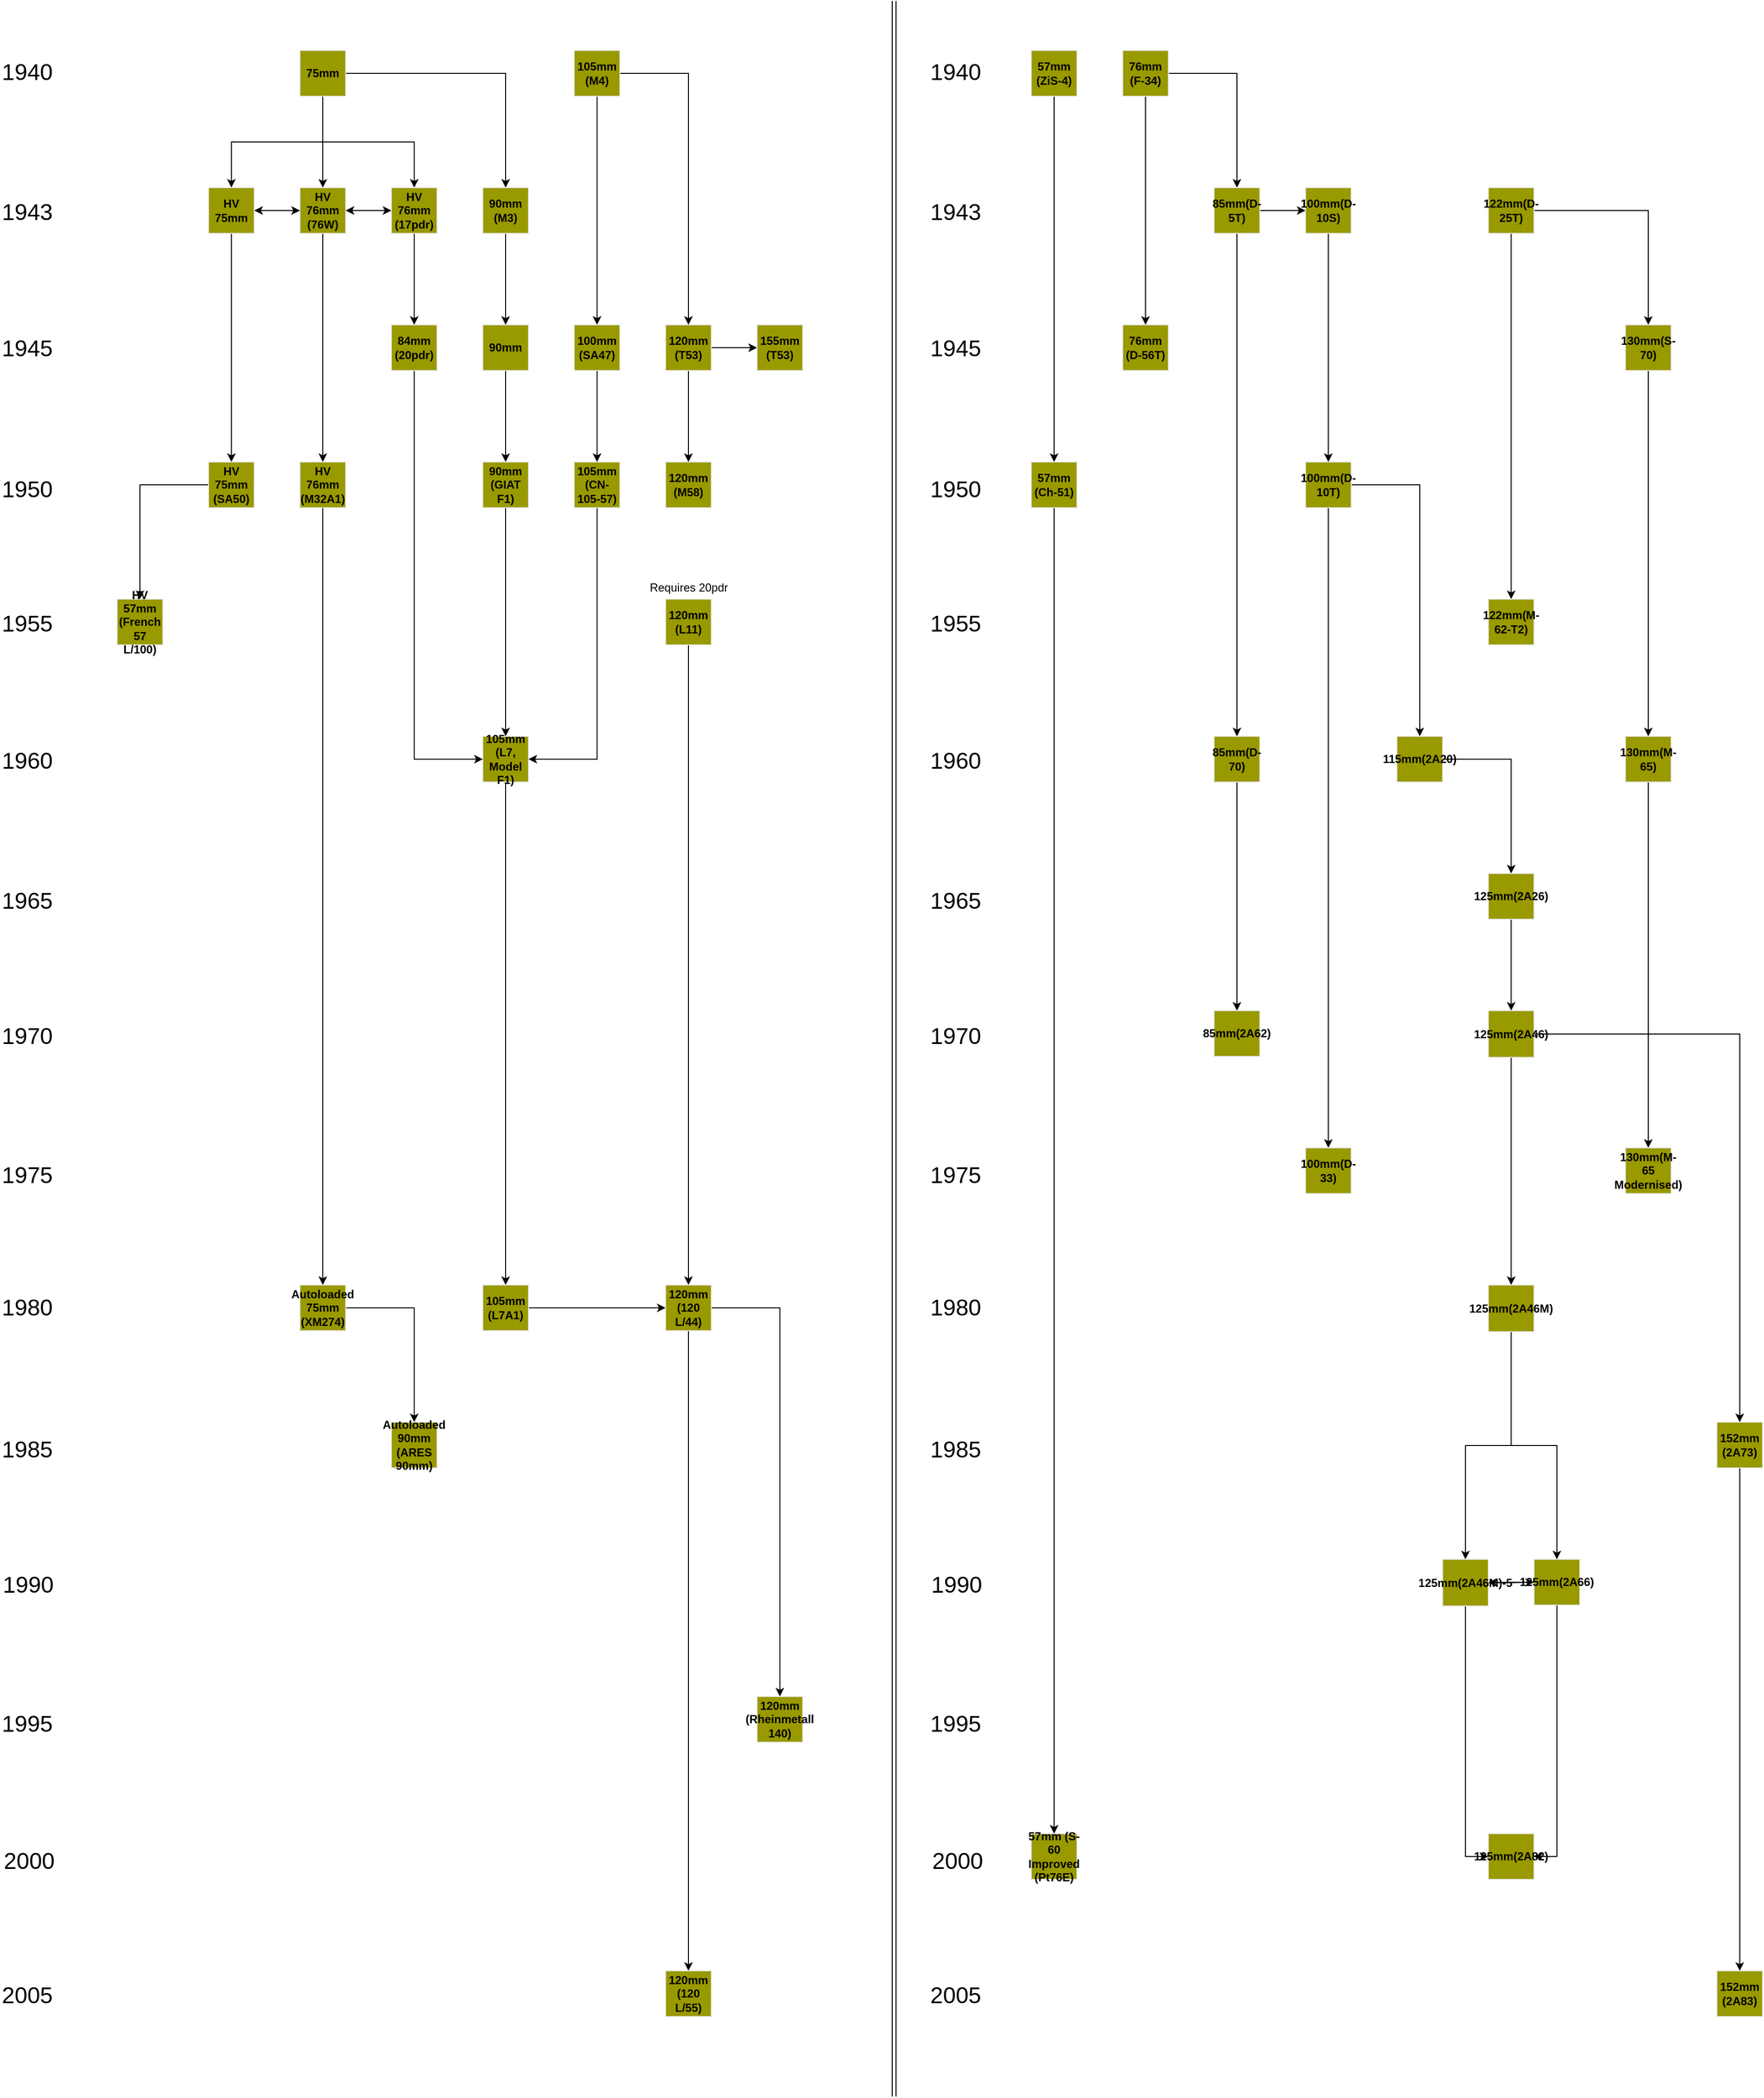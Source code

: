 <mxfile version="14.4.3" type="device" pages="2"><diagram id="KA7pFxh34D8zz18cfFlS" name="Polarace Plan"><mxGraphModel dx="2310" dy="73" grid="1" gridSize="12" guides="1" tooltips="1" connect="1" arrows="1" fold="1" page="1" pageScale="1" pageWidth="850" pageHeight="1100" math="0" shadow="0"><root><mxCell id="0"/><mxCell id="1" parent="0"/><mxCell id="j4fJEsyzrDX_cCET4x3J-1" value="&lt;font style=&quot;font-size: 24px&quot;&gt;2005&lt;/font&gt;" style="text;html=1;resizable=0;points=[];autosize=1;align=left;verticalAlign=top;spacingTop=-4;" parent="1" vertex="1"><mxGeometry x="-795" y="3177" width="70" height="20" as="geometry"/></mxCell><mxCell id="j4fJEsyzrDX_cCET4x3J-2" value="&lt;font style=&quot;font-size: 24px&quot;&gt;2000&lt;/font&gt;" style="text;html=1;resizable=0;points=[];autosize=1;align=left;verticalAlign=top;spacingTop=-4;" parent="1" vertex="1"><mxGeometry x="-793" y="3036" width="70" height="20" as="geometry"/></mxCell><mxCell id="j4fJEsyzrDX_cCET4x3J-3" value="&lt;font style=&quot;font-size: 24px&quot;&gt;1995&lt;/font&gt;" style="text;html=1;resizable=0;points=[];autosize=1;align=left;verticalAlign=top;spacingTop=-4;" parent="1" vertex="1"><mxGeometry x="-795" y="2892" width="70" height="20" as="geometry"/></mxCell><mxCell id="j4fJEsyzrDX_cCET4x3J-4" value="&lt;font style=&quot;font-size: 24px&quot;&gt;1990&lt;/font&gt;" style="text;html=1;resizable=0;points=[];autosize=1;align=left;verticalAlign=top;spacingTop=-4;" parent="1" vertex="1"><mxGeometry x="-794" y="2746" width="70" height="20" as="geometry"/></mxCell><mxCell id="j4fJEsyzrDX_cCET4x3J-5" value="&lt;font style=&quot;font-size: 24px&quot;&gt;1985&lt;/font&gt;" style="text;html=1;resizable=0;points=[];autosize=1;align=left;verticalAlign=top;spacingTop=-4;" parent="1" vertex="1"><mxGeometry x="-795" y="2604" width="70" height="20" as="geometry"/></mxCell><mxCell id="j4fJEsyzrDX_cCET4x3J-6" value="&lt;font style=&quot;font-size: 24px&quot;&gt;1980&lt;/font&gt;" style="text;html=1;resizable=0;points=[];autosize=1;align=left;verticalAlign=top;spacingTop=-4;" parent="1" vertex="1"><mxGeometry x="-795" y="2454.83" width="70" height="20" as="geometry"/></mxCell><mxCell id="j4fJEsyzrDX_cCET4x3J-7" value="&lt;font style=&quot;font-size: 24px&quot;&gt;1975&lt;/font&gt;" style="text;html=1;resizable=0;points=[];autosize=1;align=left;verticalAlign=top;spacingTop=-4;" parent="1" vertex="1"><mxGeometry x="-795" y="2316" width="70" height="20" as="geometry"/></mxCell><mxCell id="j4fJEsyzrDX_cCET4x3J-8" value="&lt;font style=&quot;font-size: 24px&quot;&gt;1970&lt;/font&gt;" style="text;html=1;resizable=0;points=[];autosize=1;align=left;verticalAlign=top;spacingTop=-4;" parent="1" vertex="1"><mxGeometry x="-795" y="2169.83" width="70" height="20" as="geometry"/></mxCell><mxCell id="j4fJEsyzrDX_cCET4x3J-9" value="&lt;font style=&quot;font-size: 24px&quot;&gt;1965&lt;/font&gt;" style="text;html=1;resizable=0;points=[];autosize=1;align=left;verticalAlign=top;spacingTop=-4;" parent="1" vertex="1"><mxGeometry x="-795" y="2028" width="70" height="20" as="geometry"/></mxCell><mxCell id="j4fJEsyzrDX_cCET4x3J-10" value="&lt;font style=&quot;font-size: 24px&quot;&gt;1960&lt;/font&gt;" style="text;html=1;resizable=0;points=[];autosize=1;align=left;verticalAlign=top;spacingTop=-4;" parent="1" vertex="1"><mxGeometry x="-795" y="1880.83" width="70" height="20" as="geometry"/></mxCell><mxCell id="j4fJEsyzrDX_cCET4x3J-11" value="&lt;font style=&quot;font-size: 24px&quot;&gt;1955&lt;/font&gt;" style="text;html=1;resizable=0;points=[];autosize=1;align=left;verticalAlign=top;spacingTop=-4;" parent="1" vertex="1"><mxGeometry x="-795" y="1737" width="70" height="20" as="geometry"/></mxCell><mxCell id="j4fJEsyzrDX_cCET4x3J-12" value="&lt;font style=&quot;font-size: 24px&quot;&gt;1950&lt;/font&gt;" style="text;html=1;resizable=0;points=[];autosize=1;align=left;verticalAlign=top;spacingTop=-4;" parent="1" vertex="1"><mxGeometry x="-795" y="1596" width="72" height="24" as="geometry"/></mxCell><mxCell id="j4fJEsyzrDX_cCET4x3J-13" value="&lt;font style=&quot;font-size: 24px&quot;&gt;1945&lt;/font&gt;" style="text;html=1;resizable=0;points=[];autosize=1;align=left;verticalAlign=top;spacingTop=-4;" parent="1" vertex="1"><mxGeometry x="-795" y="1447.83" width="70" height="20" as="geometry"/></mxCell><mxCell id="j4fJEsyzrDX_cCET4x3J-14" value="&lt;font style=&quot;font-size: 24px&quot;&gt;1940&lt;/font&gt;" style="text;html=1;resizable=0;points=[];autosize=1;align=left;verticalAlign=top;spacingTop=-4;" parent="1" vertex="1"><mxGeometry x="-795" y="1158" width="70" height="20" as="geometry"/></mxCell><mxCell id="ziFH7WSOUdLxmKB4e8Fl-6" style="edgeStyle=orthogonalEdgeStyle;rounded=0;orthogonalLoop=1;jettySize=auto;html=1;" parent="1" source="j4fJEsyzrDX_cCET4x3J-15" target="ziFH7WSOUdLxmKB4e8Fl-4" edge="1"><mxGeometry relative="1" as="geometry"/></mxCell><mxCell id="ad5jzle-Fv7GlAQbLx8C-33" value="" style="edgeStyle=orthogonalEdgeStyle;rounded=0;orthogonalLoop=1;jettySize=auto;html=1;" parent="1" source="j4fJEsyzrDX_cCET4x3J-15" target="ad5jzle-Fv7GlAQbLx8C-32" edge="1"><mxGeometry relative="1" as="geometry"/></mxCell><mxCell id="ad5jzle-Fv7GlAQbLx8C-36" style="edgeStyle=orthogonalEdgeStyle;rounded=0;orthogonalLoop=1;jettySize=auto;html=1;" parent="1" source="j4fJEsyzrDX_cCET4x3J-15" target="jImwg_YCngAlOCiDX7sT-15" edge="1"><mxGeometry relative="1" as="geometry"/></mxCell><mxCell id="j4fJEsyzrDX_cCET4x3J-15" value="HV 76mm&lt;br&gt;(76W)" style="rounded=0;whiteSpace=wrap;html=1;strokeColor=#E6E6E6;fillColor=#999900;arcSize=6;fontStyle=1" parent="1" vertex="1"><mxGeometry x="-480" y="1296" width="48" height="48" as="geometry"/></mxCell><mxCell id="jImwg_YCngAlOCiDX7sT-1" value="&lt;font style=&quot;font-size: 24px&quot;&gt;1943&lt;br&gt;&lt;/font&gt;" style="text;html=1;resizable=0;points=[];autosize=1;align=left;verticalAlign=top;spacingTop=-4;" parent="1" vertex="1"><mxGeometry x="-795" y="1305" width="70" height="20" as="geometry"/></mxCell><mxCell id="jImwg_YCngAlOCiDX7sT-24" style="edgeStyle=orthogonalEdgeStyle;rounded=0;orthogonalLoop=1;jettySize=auto;html=1;" parent="1" source="jImwg_YCngAlOCiDX7sT-15" target="jImwg_YCngAlOCiDX7sT-16" edge="1"><mxGeometry relative="1" as="geometry"/></mxCell><mxCell id="ad5jzle-Fv7GlAQbLx8C-37" style="edgeStyle=orthogonalEdgeStyle;rounded=0;orthogonalLoop=1;jettySize=auto;html=1;" parent="1" source="jImwg_YCngAlOCiDX7sT-15" target="j4fJEsyzrDX_cCET4x3J-15" edge="1"><mxGeometry relative="1" as="geometry"/></mxCell><mxCell id="jImwg_YCngAlOCiDX7sT-15" value="HV 75mm" style="rounded=0;whiteSpace=wrap;html=1;strokeColor=#E6E6E6;fillColor=#999900;arcSize=6;fontStyle=1" parent="1" vertex="1"><mxGeometry x="-576" y="1296" width="48" height="48" as="geometry"/></mxCell><mxCell id="ziFH7WSOUdLxmKB4e8Fl-13" style="edgeStyle=orthogonalEdgeStyle;rounded=0;orthogonalLoop=1;jettySize=auto;html=1;" parent="1" source="jImwg_YCngAlOCiDX7sT-16" target="jImwg_YCngAlOCiDX7sT-25" edge="1"><mxGeometry relative="1" as="geometry"/></mxCell><mxCell id="jImwg_YCngAlOCiDX7sT-16" value="HV 75mm&lt;br&gt;(SA50)" style="rounded=0;whiteSpace=wrap;html=1;strokeColor=#E6E6E6;fillColor=#999900;arcSize=6;fontStyle=1" parent="1" vertex="1"><mxGeometry x="-576" y="1584" width="48" height="48" as="geometry"/></mxCell><mxCell id="jImwg_YCngAlOCiDX7sT-25" value="HV 57mm&lt;br&gt;(French 57 L/100)" style="rounded=0;whiteSpace=wrap;html=1;strokeColor=#E6E6E6;fillColor=#999900;arcSize=6;fontStyle=1" parent="1" vertex="1"><mxGeometry x="-672" y="1728" width="48" height="48" as="geometry"/></mxCell><mxCell id="ad5jzle-Fv7GlAQbLx8C-42" value="" style="edgeStyle=orthogonalEdgeStyle;rounded=0;orthogonalLoop=1;jettySize=auto;html=1;" parent="1" source="jImwg_YCngAlOCiDX7sT-26" target="ad5jzle-Fv7GlAQbLx8C-41" edge="1"><mxGeometry relative="1" as="geometry"/></mxCell><mxCell id="jImwg_YCngAlOCiDX7sT-26" value="90mm" style="rounded=0;whiteSpace=wrap;html=1;strokeColor=#E6E6E6;fillColor=#999900;arcSize=6;fontStyle=1" parent="1" vertex="1"><mxGeometry x="-288" y="1440" width="48" height="48" as="geometry"/></mxCell><mxCell id="ad5jzle-Fv7GlAQbLx8C-31" style="edgeStyle=orthogonalEdgeStyle;rounded=0;orthogonalLoop=1;jettySize=auto;html=1;" parent="1" source="jImwg_YCngAlOCiDX7sT-29" target="ad5jzle-Fv7GlAQbLx8C-1" edge="1"><mxGeometry relative="1" as="geometry"/></mxCell><mxCell id="jImwg_YCngAlOCiDX7sT-29" value="105mm&lt;br&gt;(L7, Model F1)" style="rounded=0;whiteSpace=wrap;html=1;strokeColor=#E6E6E6;fillColor=#999900;arcSize=6;fontStyle=1" parent="1" vertex="1"><mxGeometry x="-288" y="1872" width="48" height="48" as="geometry"/></mxCell><mxCell id="jImwg_YCngAlOCiDX7sT-32" value="120mm (M58)" style="rounded=0;whiteSpace=wrap;html=1;strokeColor=#E6E6E6;fillColor=#999900;arcSize=6;fontStyle=1" parent="1" vertex="1"><mxGeometry x="-96" y="1584" width="48" height="48" as="geometry"/></mxCell><mxCell id="ad5jzle-Fv7GlAQbLx8C-30" style="edgeStyle=orthogonalEdgeStyle;rounded=0;orthogonalLoop=1;jettySize=auto;html=1;entryX=1;entryY=0.5;entryDx=0;entryDy=0;exitX=0.5;exitY=1;exitDx=0;exitDy=0;" parent="1" source="jImwg_YCngAlOCiDX7sT-34" target="jImwg_YCngAlOCiDX7sT-29" edge="1"><mxGeometry relative="1" as="geometry"/></mxCell><mxCell id="jImwg_YCngAlOCiDX7sT-34" value="105mm&lt;br&gt;(CN-105-57)" style="rounded=0;whiteSpace=wrap;html=1;strokeColor=#E6E6E6;fillColor=#999900;arcSize=6;fontStyle=1" parent="1" vertex="1"><mxGeometry x="-192" y="1584" width="48" height="48" as="geometry"/></mxCell><mxCell id="jImwg_YCngAlOCiDX7sT-44" style="edgeStyle=orthogonalEdgeStyle;rounded=0;orthogonalLoop=1;jettySize=auto;html=1;" parent="1" source="jImwg_YCngAlOCiDX7sT-41" target="j4fJEsyzrDX_cCET4x3J-15" edge="1"><mxGeometry relative="1" as="geometry"/></mxCell><mxCell id="jImwg_YCngAlOCiDX7sT-58" style="edgeStyle=orthogonalEdgeStyle;rounded=0;orthogonalLoop=1;jettySize=auto;html=1;" parent="1" source="jImwg_YCngAlOCiDX7sT-41" target="jImwg_YCngAlOCiDX7sT-54" edge="1"><mxGeometry relative="1" as="geometry"/></mxCell><mxCell id="ad5jzle-Fv7GlAQbLx8C-8" style="edgeStyle=orthogonalEdgeStyle;rounded=0;orthogonalLoop=1;jettySize=auto;html=1;exitX=0.5;exitY=1;exitDx=0;exitDy=0;" parent="1" source="jImwg_YCngAlOCiDX7sT-41" target="ziFH7WSOUdLxmKB4e8Fl-4" edge="1"><mxGeometry relative="1" as="geometry"/></mxCell><mxCell id="ad5jzle-Fv7GlAQbLx8C-9" style="edgeStyle=orthogonalEdgeStyle;rounded=0;orthogonalLoop=1;jettySize=auto;html=1;entryX=0.5;entryY=0;entryDx=0;entryDy=0;exitX=0.5;exitY=1;exitDx=0;exitDy=0;" parent="1" source="jImwg_YCngAlOCiDX7sT-41" target="jImwg_YCngAlOCiDX7sT-15" edge="1"><mxGeometry relative="1" as="geometry"/></mxCell><mxCell id="jImwg_YCngAlOCiDX7sT-41" value="75mm" style="rounded=0;whiteSpace=wrap;html=1;strokeColor=#E6E6E6;fillColor=#999900;arcSize=6;fontStyle=1" parent="1" vertex="1"><mxGeometry x="-480" y="1152" width="48" height="48" as="geometry"/></mxCell><mxCell id="ad5jzle-Fv7GlAQbLx8C-29" style="edgeStyle=orthogonalEdgeStyle;rounded=0;orthogonalLoop=1;jettySize=auto;html=1;entryX=0;entryY=0.5;entryDx=0;entryDy=0;exitX=0.5;exitY=1;exitDx=0;exitDy=0;" parent="1" source="jImwg_YCngAlOCiDX7sT-45" target="jImwg_YCngAlOCiDX7sT-29" edge="1"><mxGeometry relative="1" as="geometry"/></mxCell><mxCell id="jImwg_YCngAlOCiDX7sT-45" value="84mm (20pdr)" style="rounded=0;whiteSpace=wrap;html=1;strokeColor=#E6E6E6;fillColor=#999900;arcSize=6;fontStyle=1" parent="1" vertex="1"><mxGeometry x="-384" y="1440" width="48" height="48" as="geometry"/></mxCell><mxCell id="jImwg_YCngAlOCiDX7sT-51" style="edgeStyle=orthogonalEdgeStyle;rounded=0;orthogonalLoop=1;jettySize=auto;html=1;" parent="1" source="jImwg_YCngAlOCiDX7sT-49" target="jImwg_YCngAlOCiDX7sT-32" edge="1"><mxGeometry relative="1" as="geometry"/></mxCell><mxCell id="TdfZdRnOE7u3O91xn6Ua-33" style="edgeStyle=orthogonalEdgeStyle;rounded=0;orthogonalLoop=1;jettySize=auto;html=1;" parent="1" source="jImwg_YCngAlOCiDX7sT-49" target="jImwg_YCngAlOCiDX7sT-52" edge="1"><mxGeometry relative="1" as="geometry"/></mxCell><mxCell id="jImwg_YCngAlOCiDX7sT-49" value="120mm&lt;br&gt;(T53)" style="rounded=0;whiteSpace=wrap;html=1;strokeColor=#E6E6E6;fillColor=#999900;arcSize=6;fontStyle=1" parent="1" vertex="1"><mxGeometry x="-96" y="1440" width="48" height="48" as="geometry"/></mxCell><mxCell id="jImwg_YCngAlOCiDX7sT-52" value="155mm&lt;br&gt;(T53)" style="rounded=0;whiteSpace=wrap;html=1;strokeColor=#E6E6E6;fillColor=#999900;arcSize=6;fontStyle=1" parent="1" vertex="1"><mxGeometry y="1440" width="48" height="48" as="geometry"/></mxCell><mxCell id="jImwg_YCngAlOCiDX7sT-57" style="edgeStyle=orthogonalEdgeStyle;rounded=0;orthogonalLoop=1;jettySize=auto;html=1;" parent="1" source="jImwg_YCngAlOCiDX7sT-54" target="jImwg_YCngAlOCiDX7sT-26" edge="1"><mxGeometry relative="1" as="geometry"/></mxCell><mxCell id="jImwg_YCngAlOCiDX7sT-54" value="90mm (M3)" style="rounded=0;whiteSpace=wrap;html=1;strokeColor=#E6E6E6;fillColor=#999900;arcSize=6;fontStyle=1" parent="1" vertex="1"><mxGeometry x="-288" y="1296" width="48" height="48" as="geometry"/></mxCell><mxCell id="ad5jzle-Fv7GlAQbLx8C-28" style="edgeStyle=orthogonalEdgeStyle;rounded=0;orthogonalLoop=1;jettySize=auto;html=1;" parent="1" source="jImwg_YCngAlOCiDX7sT-59" target="ad5jzle-Fv7GlAQbLx8C-26" edge="1"><mxGeometry relative="1" as="geometry"/></mxCell><mxCell id="TdfZdRnOE7u3O91xn6Ua-32" style="edgeStyle=orthogonalEdgeStyle;rounded=0;orthogonalLoop=1;jettySize=auto;html=1;" parent="1" source="jImwg_YCngAlOCiDX7sT-59" target="jImwg_YCngAlOCiDX7sT-49" edge="1"><mxGeometry relative="1" as="geometry"/></mxCell><mxCell id="jImwg_YCngAlOCiDX7sT-59" value="105mm (M4)" style="rounded=0;whiteSpace=wrap;html=1;strokeColor=#E6E6E6;fillColor=#999900;arcSize=6;fontStyle=1" parent="1" vertex="1"><mxGeometry x="-192" y="1152" width="48" height="48" as="geometry"/></mxCell><mxCell id="ad5jzle-Fv7GlAQbLx8C-40" style="edgeStyle=orthogonalEdgeStyle;rounded=0;orthogonalLoop=1;jettySize=auto;html=1;" parent="1" source="jImwg_YCngAlOCiDX7sT-64" target="jImwg_YCngAlOCiDX7sT-66" edge="1"><mxGeometry relative="1" as="geometry"/></mxCell><mxCell id="jImwg_YCngAlOCiDX7sT-64" value="Autoloaded 75mm&lt;br&gt;(XM274)" style="rounded=0;whiteSpace=wrap;html=1;strokeColor=#E6E6E6;fillColor=#999900;arcSize=6;fontStyle=1" parent="1" vertex="1"><mxGeometry x="-480" y="2448" width="48" height="48" as="geometry"/></mxCell><mxCell id="jImwg_YCngAlOCiDX7sT-66" value="Autoloaded 90mm&lt;br&gt;(ARES 90mm)" style="rounded=0;whiteSpace=wrap;html=1;strokeColor=#E6E6E6;fillColor=#999900;arcSize=6;fontStyle=1" parent="1" vertex="1"><mxGeometry x="-384" y="2592" width="48" height="48" as="geometry"/></mxCell><mxCell id="ziFH7WSOUdLxmKB4e8Fl-7" style="edgeStyle=orthogonalEdgeStyle;rounded=0;orthogonalLoop=1;jettySize=auto;html=1;" parent="1" source="ziFH7WSOUdLxmKB4e8Fl-4" target="j4fJEsyzrDX_cCET4x3J-15" edge="1"><mxGeometry relative="1" as="geometry"/></mxCell><mxCell id="ziFH7WSOUdLxmKB4e8Fl-8" style="edgeStyle=orthogonalEdgeStyle;rounded=0;orthogonalLoop=1;jettySize=auto;html=1;" parent="1" source="ziFH7WSOUdLxmKB4e8Fl-4" target="jImwg_YCngAlOCiDX7sT-45" edge="1"><mxGeometry relative="1" as="geometry"/></mxCell><mxCell id="ziFH7WSOUdLxmKB4e8Fl-4" value="HV 76mm&lt;br&gt;(17pdr)" style="rounded=0;whiteSpace=wrap;html=1;strokeColor=#E6E6E6;fillColor=#999900;arcSize=6;fontStyle=1" parent="1" vertex="1"><mxGeometry x="-384" y="1296" width="48" height="48" as="geometry"/></mxCell><mxCell id="ad5jzle-Fv7GlAQbLx8C-51" style="edgeStyle=orthogonalEdgeStyle;rounded=0;orthogonalLoop=1;jettySize=auto;html=1;" parent="1" source="ad5jzle-Fv7GlAQbLx8C-1" target="ad5jzle-Fv7GlAQbLx8C-47" edge="1"><mxGeometry relative="1" as="geometry"/></mxCell><mxCell id="ad5jzle-Fv7GlAQbLx8C-1" value="105mm&lt;br&gt;(L7A1)" style="rounded=0;whiteSpace=wrap;html=1;strokeColor=#E6E6E6;fillColor=#999900;arcSize=6;fontStyle=1" parent="1" vertex="1"><mxGeometry x="-288" y="2448" width="48" height="48" as="geometry"/></mxCell><mxCell id="ad5jzle-Fv7GlAQbLx8C-27" style="edgeStyle=orthogonalEdgeStyle;rounded=0;orthogonalLoop=1;jettySize=auto;html=1;" parent="1" source="ad5jzle-Fv7GlAQbLx8C-26" target="jImwg_YCngAlOCiDX7sT-34" edge="1"><mxGeometry relative="1" as="geometry"/></mxCell><mxCell id="ad5jzle-Fv7GlAQbLx8C-26" value="100mm (SA47)" style="rounded=0;whiteSpace=wrap;html=1;strokeColor=#E6E6E6;fillColor=#999900;arcSize=6;fontStyle=1" parent="1" vertex="1"><mxGeometry x="-192" y="1440" width="48" height="48" as="geometry"/></mxCell><mxCell id="ad5jzle-Fv7GlAQbLx8C-38" style="edgeStyle=orthogonalEdgeStyle;rounded=0;orthogonalLoop=1;jettySize=auto;html=1;" parent="1" source="ad5jzle-Fv7GlAQbLx8C-32" target="jImwg_YCngAlOCiDX7sT-64" edge="1"><mxGeometry relative="1" as="geometry"/></mxCell><mxCell id="ad5jzle-Fv7GlAQbLx8C-32" value="HV 76mm&lt;br&gt;(M32A1)" style="rounded=0;whiteSpace=wrap;html=1;strokeColor=#E6E6E6;fillColor=#999900;arcSize=6;fontStyle=1" parent="1" vertex="1"><mxGeometry x="-480" y="1584" width="48" height="48" as="geometry"/></mxCell><mxCell id="ad5jzle-Fv7GlAQbLx8C-43" style="edgeStyle=orthogonalEdgeStyle;rounded=0;orthogonalLoop=1;jettySize=auto;html=1;" parent="1" source="ad5jzle-Fv7GlAQbLx8C-41" target="jImwg_YCngAlOCiDX7sT-29" edge="1"><mxGeometry relative="1" as="geometry"/></mxCell><mxCell id="ad5jzle-Fv7GlAQbLx8C-41" value="90mm (GIAT F1)" style="rounded=0;whiteSpace=wrap;html=1;strokeColor=#E6E6E6;fillColor=#999900;arcSize=6;fontStyle=1" parent="1" vertex="1"><mxGeometry x="-288" y="1584" width="48" height="48" as="geometry"/></mxCell><mxCell id="ad5jzle-Fv7GlAQbLx8C-48" value="" style="edgeStyle=orthogonalEdgeStyle;rounded=0;orthogonalLoop=1;jettySize=auto;html=1;" parent="1" source="ad5jzle-Fv7GlAQbLx8C-45" target="ad5jzle-Fv7GlAQbLx8C-47" edge="1"><mxGeometry relative="1" as="geometry"/></mxCell><mxCell id="ad5jzle-Fv7GlAQbLx8C-45" value="120mm (L11)" style="rounded=0;whiteSpace=wrap;html=1;strokeColor=#E6E6E6;fillColor=#999900;arcSize=6;fontStyle=1" parent="1" vertex="1"><mxGeometry x="-96" y="1728" width="48" height="48" as="geometry"/></mxCell><mxCell id="ad5jzle-Fv7GlAQbLx8C-50" value="" style="edgeStyle=orthogonalEdgeStyle;rounded=0;orthogonalLoop=1;jettySize=auto;html=1;" parent="1" source="ad5jzle-Fv7GlAQbLx8C-47" target="ad5jzle-Fv7GlAQbLx8C-49" edge="1"><mxGeometry relative="1" as="geometry"/></mxCell><mxCell id="TdfZdRnOE7u3O91xn6Ua-65" value="" style="edgeStyle=orthogonalEdgeStyle;rounded=0;orthogonalLoop=1;jettySize=auto;html=1;" parent="1" source="ad5jzle-Fv7GlAQbLx8C-47" target="TdfZdRnOE7u3O91xn6Ua-64" edge="1"><mxGeometry relative="1" as="geometry"/></mxCell><mxCell id="ad5jzle-Fv7GlAQbLx8C-47" value="120mm (120 L/44)" style="rounded=0;whiteSpace=wrap;html=1;strokeColor=#E6E6E6;fillColor=#999900;arcSize=6;fontStyle=1" parent="1" vertex="1"><mxGeometry x="-96" y="2448" width="48" height="48" as="geometry"/></mxCell><mxCell id="ad5jzle-Fv7GlAQbLx8C-49" value="120mm (120 L/55)" style="rounded=0;whiteSpace=wrap;html=1;strokeColor=#E6E6E6;fillColor=#999900;arcSize=6;fontStyle=1" parent="1" vertex="1"><mxGeometry x="-96" y="3168" width="48" height="48" as="geometry"/></mxCell><mxCell id="ad5jzle-Fv7GlAQbLx8C-54" value="Requires 20pdr" style="text;html=1;align=center;verticalAlign=middle;resizable=0;points=[];autosize=1;" parent="1" vertex="1"><mxGeometry x="-120" y="1704" width="96" height="24" as="geometry"/></mxCell><mxCell id="TdfZdRnOE7u3O91xn6Ua-4" value="" style="edgeStyle=orthogonalEdgeStyle;rounded=0;orthogonalLoop=1;jettySize=auto;html=1;" parent="1" source="TdfZdRnOE7u3O91xn6Ua-1" target="TdfZdRnOE7u3O91xn6Ua-3" edge="1"><mxGeometry relative="1" as="geometry"/></mxCell><mxCell id="TdfZdRnOE7u3O91xn6Ua-6" value="" style="edgeStyle=orthogonalEdgeStyle;rounded=0;orthogonalLoop=1;jettySize=auto;html=1;" parent="1" source="TdfZdRnOE7u3O91xn6Ua-1" target="TdfZdRnOE7u3O91xn6Ua-5" edge="1"><mxGeometry relative="1" as="geometry"/></mxCell><mxCell id="TdfZdRnOE7u3O91xn6Ua-1" value="76mm (F-34)" style="rounded=0;whiteSpace=wrap;html=1;strokeColor=#E6E6E6;fillColor=#999900;arcSize=6;fontStyle=1" parent="1" vertex="1"><mxGeometry x="384" y="1152" width="48" height="48" as="geometry"/></mxCell><mxCell id="TdfZdRnOE7u3O91xn6Ua-2" value="" style="shape=link;html=1;" parent="1" edge="1"><mxGeometry width="100" relative="1" as="geometry"><mxPoint x="144" y="1100" as="sourcePoint"/><mxPoint x="144" y="3300" as="targetPoint"/></mxGeometry></mxCell><mxCell id="TdfZdRnOE7u3O91xn6Ua-8" value="" style="edgeStyle=orthogonalEdgeStyle;rounded=0;orthogonalLoop=1;jettySize=auto;html=1;" parent="1" source="TdfZdRnOE7u3O91xn6Ua-3" target="TdfZdRnOE7u3O91xn6Ua-7" edge="1"><mxGeometry relative="1" as="geometry"/></mxCell><mxCell id="TdfZdRnOE7u3O91xn6Ua-11" value="" style="edgeStyle=orthogonalEdgeStyle;rounded=0;orthogonalLoop=1;jettySize=auto;html=1;" parent="1" source="TdfZdRnOE7u3O91xn6Ua-3" target="TdfZdRnOE7u3O91xn6Ua-10" edge="1"><mxGeometry relative="1" as="geometry"/></mxCell><mxCell id="TdfZdRnOE7u3O91xn6Ua-3" value="85mm(D-5T)" style="rounded=0;whiteSpace=wrap;html=1;strokeColor=#E6E6E6;fillColor=#999900;arcSize=6;fontStyle=1" parent="1" vertex="1"><mxGeometry x="480" y="1296" width="48" height="48" as="geometry"/></mxCell><mxCell id="TdfZdRnOE7u3O91xn6Ua-5" value="76mm (D-56T)" style="rounded=0;whiteSpace=wrap;html=1;strokeColor=#E6E6E6;fillColor=#999900;arcSize=6;fontStyle=1" parent="1" vertex="1"><mxGeometry x="384" y="1440" width="48" height="48" as="geometry"/></mxCell><mxCell id="TdfZdRnOE7u3O91xn6Ua-68" value="" style="edgeStyle=orthogonalEdgeStyle;rounded=0;orthogonalLoop=1;jettySize=auto;html=1;" parent="1" source="TdfZdRnOE7u3O91xn6Ua-7" target="TdfZdRnOE7u3O91xn6Ua-67" edge="1"><mxGeometry relative="1" as="geometry"/></mxCell><mxCell id="TdfZdRnOE7u3O91xn6Ua-7" value="85mm(D-70)" style="rounded=0;whiteSpace=wrap;html=1;strokeColor=#E6E6E6;fillColor=#999900;arcSize=6;fontStyle=1" parent="1" vertex="1"><mxGeometry x="480" y="1872" width="48" height="48" as="geometry"/></mxCell><mxCell id="TdfZdRnOE7u3O91xn6Ua-30" style="edgeStyle=orthogonalEdgeStyle;rounded=0;orthogonalLoop=1;jettySize=auto;html=1;" parent="1" source="TdfZdRnOE7u3O91xn6Ua-9" target="TdfZdRnOE7u3O91xn6Ua-29" edge="1"><mxGeometry relative="1" as="geometry"/></mxCell><mxCell id="TdfZdRnOE7u3O91xn6Ua-9" value="57mm (ZiS-4)" style="rounded=0;whiteSpace=wrap;html=1;strokeColor=#E6E6E6;fillColor=#999900;arcSize=6;fontStyle=1" parent="1" vertex="1"><mxGeometry x="288" y="1152" width="48" height="48" as="geometry"/></mxCell><mxCell id="TdfZdRnOE7u3O91xn6Ua-28" value="" style="edgeStyle=orthogonalEdgeStyle;rounded=0;orthogonalLoop=1;jettySize=auto;html=1;" parent="1" source="TdfZdRnOE7u3O91xn6Ua-10" target="TdfZdRnOE7u3O91xn6Ua-27" edge="1"><mxGeometry relative="1" as="geometry"/></mxCell><mxCell id="TdfZdRnOE7u3O91xn6Ua-10" value="100mm(D-10S)" style="rounded=0;whiteSpace=wrap;html=1;strokeColor=#E6E6E6;fillColor=#999900;arcSize=6;fontStyle=1" parent="1" vertex="1"><mxGeometry x="576" y="1296" width="48" height="48" as="geometry"/></mxCell><mxCell id="TdfZdRnOE7u3O91xn6Ua-12" value="&lt;font style=&quot;font-size: 24px&quot;&gt;2005&lt;/font&gt;" style="text;html=1;resizable=0;points=[];autosize=1;align=left;verticalAlign=top;spacingTop=-4;" parent="1" vertex="1"><mxGeometry x="180" y="3177" width="70" height="20" as="geometry"/></mxCell><mxCell id="TdfZdRnOE7u3O91xn6Ua-13" value="&lt;font style=&quot;font-size: 24px&quot;&gt;2000&lt;/font&gt;" style="text;html=1;resizable=0;points=[];autosize=1;align=left;verticalAlign=top;spacingTop=-4;" parent="1" vertex="1"><mxGeometry x="182" y="3036" width="70" height="20" as="geometry"/></mxCell><mxCell id="TdfZdRnOE7u3O91xn6Ua-14" value="&lt;font style=&quot;font-size: 24px&quot;&gt;1995&lt;/font&gt;" style="text;html=1;resizable=0;points=[];autosize=1;align=left;verticalAlign=top;spacingTop=-4;" parent="1" vertex="1"><mxGeometry x="180" y="2892" width="70" height="20" as="geometry"/></mxCell><mxCell id="TdfZdRnOE7u3O91xn6Ua-15" value="&lt;font style=&quot;font-size: 24px&quot;&gt;1990&lt;/font&gt;" style="text;html=1;resizable=0;points=[];autosize=1;align=left;verticalAlign=top;spacingTop=-4;" parent="1" vertex="1"><mxGeometry x="181" y="2746" width="70" height="20" as="geometry"/></mxCell><mxCell id="TdfZdRnOE7u3O91xn6Ua-16" value="&lt;font style=&quot;font-size: 24px&quot;&gt;1985&lt;/font&gt;" style="text;html=1;resizable=0;points=[];autosize=1;align=left;verticalAlign=top;spacingTop=-4;" parent="1" vertex="1"><mxGeometry x="180" y="2604" width="70" height="20" as="geometry"/></mxCell><mxCell id="TdfZdRnOE7u3O91xn6Ua-17" value="&lt;font style=&quot;font-size: 24px&quot;&gt;1980&lt;/font&gt;" style="text;html=1;resizable=0;points=[];autosize=1;align=left;verticalAlign=top;spacingTop=-4;" parent="1" vertex="1"><mxGeometry x="180" y="2454.83" width="70" height="20" as="geometry"/></mxCell><mxCell id="TdfZdRnOE7u3O91xn6Ua-18" value="&lt;font style=&quot;font-size: 24px&quot;&gt;1975&lt;/font&gt;" style="text;html=1;resizable=0;points=[];autosize=1;align=left;verticalAlign=top;spacingTop=-4;" parent="1" vertex="1"><mxGeometry x="180" y="2316" width="70" height="20" as="geometry"/></mxCell><mxCell id="TdfZdRnOE7u3O91xn6Ua-19" value="&lt;font style=&quot;font-size: 24px&quot;&gt;1970&lt;/font&gt;" style="text;html=1;resizable=0;points=[];autosize=1;align=left;verticalAlign=top;spacingTop=-4;" parent="1" vertex="1"><mxGeometry x="180" y="2169.83" width="70" height="20" as="geometry"/></mxCell><mxCell id="TdfZdRnOE7u3O91xn6Ua-20" value="&lt;font style=&quot;font-size: 24px&quot;&gt;1965&lt;/font&gt;" style="text;html=1;resizable=0;points=[];autosize=1;align=left;verticalAlign=top;spacingTop=-4;" parent="1" vertex="1"><mxGeometry x="180" y="2028" width="70" height="20" as="geometry"/></mxCell><mxCell id="TdfZdRnOE7u3O91xn6Ua-21" value="&lt;font style=&quot;font-size: 24px&quot;&gt;1960&lt;/font&gt;" style="text;html=1;resizable=0;points=[];autosize=1;align=left;verticalAlign=top;spacingTop=-4;" parent="1" vertex="1"><mxGeometry x="180" y="1880.83" width="70" height="20" as="geometry"/></mxCell><mxCell id="TdfZdRnOE7u3O91xn6Ua-22" value="&lt;font style=&quot;font-size: 24px&quot;&gt;1955&lt;/font&gt;" style="text;html=1;resizable=0;points=[];autosize=1;align=left;verticalAlign=top;spacingTop=-4;" parent="1" vertex="1"><mxGeometry x="180" y="1737" width="70" height="20" as="geometry"/></mxCell><mxCell id="TdfZdRnOE7u3O91xn6Ua-23" value="&lt;font style=&quot;font-size: 24px&quot;&gt;1950&lt;/font&gt;" style="text;html=1;resizable=0;points=[];autosize=1;align=left;verticalAlign=top;spacingTop=-4;" parent="1" vertex="1"><mxGeometry x="180" y="1596" width="72" height="24" as="geometry"/></mxCell><mxCell id="TdfZdRnOE7u3O91xn6Ua-24" value="&lt;font style=&quot;font-size: 24px&quot;&gt;1945&lt;/font&gt;" style="text;html=1;resizable=0;points=[];autosize=1;align=left;verticalAlign=top;spacingTop=-4;" parent="1" vertex="1"><mxGeometry x="180" y="1447.83" width="70" height="20" as="geometry"/></mxCell><mxCell id="TdfZdRnOE7u3O91xn6Ua-25" value="&lt;font style=&quot;font-size: 24px&quot;&gt;1940&lt;/font&gt;" style="text;html=1;resizable=0;points=[];autosize=1;align=left;verticalAlign=top;spacingTop=-4;" parent="1" vertex="1"><mxGeometry x="180" y="1158" width="70" height="20" as="geometry"/></mxCell><mxCell id="TdfZdRnOE7u3O91xn6Ua-26" value="&lt;font style=&quot;font-size: 24px&quot;&gt;1943&lt;br&gt;&lt;/font&gt;" style="text;html=1;resizable=0;points=[];autosize=1;align=left;verticalAlign=top;spacingTop=-4;" parent="1" vertex="1"><mxGeometry x="180" y="1305" width="70" height="20" as="geometry"/></mxCell><mxCell id="TdfZdRnOE7u3O91xn6Ua-35" value="" style="edgeStyle=orthogonalEdgeStyle;rounded=0;orthogonalLoop=1;jettySize=auto;html=1;" parent="1" source="TdfZdRnOE7u3O91xn6Ua-27" target="TdfZdRnOE7u3O91xn6Ua-34" edge="1"><mxGeometry relative="1" as="geometry"/></mxCell><mxCell id="PIWsvRbI69Vs-_nUzycH-17" value="" style="edgeStyle=orthogonalEdgeStyle;rounded=0;orthogonalLoop=1;jettySize=auto;html=1;" parent="1" source="TdfZdRnOE7u3O91xn6Ua-27" target="PIWsvRbI69Vs-_nUzycH-16" edge="1"><mxGeometry relative="1" as="geometry"/></mxCell><mxCell id="TdfZdRnOE7u3O91xn6Ua-27" value="100mm(D-10T)" style="rounded=0;whiteSpace=wrap;html=1;strokeColor=#E6E6E6;fillColor=#999900;arcSize=6;fontStyle=1" parent="1" vertex="1"><mxGeometry x="576" y="1584" width="48" height="48" as="geometry"/></mxCell><mxCell id="PIWsvRbI69Vs-_nUzycH-19" value="" style="edgeStyle=orthogonalEdgeStyle;rounded=0;orthogonalLoop=1;jettySize=auto;html=1;" parent="1" source="TdfZdRnOE7u3O91xn6Ua-29" target="PIWsvRbI69Vs-_nUzycH-18" edge="1"><mxGeometry relative="1" as="geometry"/></mxCell><mxCell id="TdfZdRnOE7u3O91xn6Ua-29" value="57mm (Ch-51)" style="rounded=0;whiteSpace=wrap;html=1;strokeColor=#E6E6E6;fillColor=#999900;arcSize=6;fontStyle=1" parent="1" vertex="1"><mxGeometry x="288" y="1584" width="48" height="48" as="geometry"/></mxCell><mxCell id="PIWsvRbI69Vs-_nUzycH-3" value="" style="edgeStyle=orthogonalEdgeStyle;rounded=0;orthogonalLoop=1;jettySize=auto;html=1;" parent="1" source="TdfZdRnOE7u3O91xn6Ua-34" target="PIWsvRbI69Vs-_nUzycH-2" edge="1"><mxGeometry relative="1" as="geometry"/></mxCell><mxCell id="TdfZdRnOE7u3O91xn6Ua-34" value="115mm(2A20)" style="rounded=0;whiteSpace=wrap;html=1;strokeColor=#E6E6E6;fillColor=#999900;arcSize=6;fontStyle=1" parent="1" vertex="1"><mxGeometry x="672" y="1872" width="48" height="48" as="geometry"/></mxCell><mxCell id="PIWsvRbI69Vs-_nUzycH-6" value="" style="edgeStyle=orthogonalEdgeStyle;rounded=0;orthogonalLoop=1;jettySize=auto;html=1;" parent="1" source="TdfZdRnOE7u3O91xn6Ua-36" target="PIWsvRbI69Vs-_nUzycH-5" edge="1"><mxGeometry relative="1" as="geometry"/></mxCell><mxCell id="PIWsvRbI69Vs-_nUzycH-11" style="edgeStyle=orthogonalEdgeStyle;rounded=0;orthogonalLoop=1;jettySize=auto;html=1;" parent="1" source="TdfZdRnOE7u3O91xn6Ua-36" target="TdfZdRnOE7u3O91xn6Ua-54" edge="1"><mxGeometry relative="1" as="geometry"/></mxCell><mxCell id="TdfZdRnOE7u3O91xn6Ua-36" value="125mm(2A46)" style="rounded=0;whiteSpace=wrap;html=1;strokeColor=#E6E6E6;fillColor=#999900;arcSize=6;fontStyle=1" parent="1" vertex="1"><mxGeometry x="768" y="2160" width="48" height="49" as="geometry"/></mxCell><mxCell id="TdfZdRnOE7u3O91xn6Ua-45" value="" style="edgeStyle=orthogonalEdgeStyle;rounded=0;orthogonalLoop=1;jettySize=auto;html=1;" parent="1" source="TdfZdRnOE7u3O91xn6Ua-42" target="TdfZdRnOE7u3O91xn6Ua-44" edge="1"><mxGeometry relative="1" as="geometry"/></mxCell><mxCell id="TdfZdRnOE7u3O91xn6Ua-47" value="" style="edgeStyle=orthogonalEdgeStyle;rounded=0;orthogonalLoop=1;jettySize=auto;html=1;" parent="1" source="TdfZdRnOE7u3O91xn6Ua-42" target="TdfZdRnOE7u3O91xn6Ua-46" edge="1"><mxGeometry relative="1" as="geometry"/></mxCell><mxCell id="TdfZdRnOE7u3O91xn6Ua-42" value="122mm(D-25T)" style="rounded=0;whiteSpace=wrap;html=1;strokeColor=#E6E6E6;fillColor=#999900;arcSize=6;fontStyle=1" parent="1" vertex="1"><mxGeometry x="768" y="1296" width="48" height="48" as="geometry"/></mxCell><mxCell id="TdfZdRnOE7u3O91xn6Ua-44" value="122mm(M-62-T2)" style="rounded=0;whiteSpace=wrap;html=1;strokeColor=#E6E6E6;fillColor=#999900;arcSize=6;fontStyle=1" parent="1" vertex="1"><mxGeometry x="768" y="1728" width="48" height="48" as="geometry"/></mxCell><mxCell id="TdfZdRnOE7u3O91xn6Ua-49" value="" style="edgeStyle=orthogonalEdgeStyle;rounded=0;orthogonalLoop=1;jettySize=auto;html=1;" parent="1" source="TdfZdRnOE7u3O91xn6Ua-46" target="TdfZdRnOE7u3O91xn6Ua-48" edge="1"><mxGeometry relative="1" as="geometry"/></mxCell><mxCell id="TdfZdRnOE7u3O91xn6Ua-46" value="130mm(S-70)" style="rounded=0;whiteSpace=wrap;html=1;strokeColor=#E6E6E6;fillColor=#999900;arcSize=6;fontStyle=1" parent="1" vertex="1"><mxGeometry x="912" y="1440" width="48" height="48" as="geometry"/></mxCell><mxCell id="TdfZdRnOE7u3O91xn6Ua-51" value="" style="edgeStyle=orthogonalEdgeStyle;rounded=0;orthogonalLoop=1;jettySize=auto;html=1;" parent="1" source="TdfZdRnOE7u3O91xn6Ua-48" target="TdfZdRnOE7u3O91xn6Ua-50" edge="1"><mxGeometry relative="1" as="geometry"/></mxCell><mxCell id="TdfZdRnOE7u3O91xn6Ua-48" value="130mm(M-65)" style="rounded=0;whiteSpace=wrap;html=1;strokeColor=#E6E6E6;fillColor=#999900;arcSize=6;fontStyle=1" parent="1" vertex="1"><mxGeometry x="912" y="1872" width="48" height="48" as="geometry"/></mxCell><mxCell id="TdfZdRnOE7u3O91xn6Ua-50" value="130mm(M-65 Modernised)" style="rounded=0;whiteSpace=wrap;html=1;strokeColor=#E6E6E6;fillColor=#999900;arcSize=6;fontStyle=1" parent="1" vertex="1"><mxGeometry x="912" y="2304" width="48" height="48" as="geometry"/></mxCell><mxCell id="TdfZdRnOE7u3O91xn6Ua-52" value="125mm(2A82)" style="rounded=0;whiteSpace=wrap;html=1;strokeColor=#E6E6E6;fillColor=#999900;arcSize=6;fontStyle=1" parent="1" vertex="1"><mxGeometry x="768" y="3024" width="48" height="48" as="geometry"/></mxCell><mxCell id="TdfZdRnOE7u3O91xn6Ua-57" value="" style="edgeStyle=orthogonalEdgeStyle;rounded=0;orthogonalLoop=1;jettySize=auto;html=1;" parent="1" source="TdfZdRnOE7u3O91xn6Ua-54" target="TdfZdRnOE7u3O91xn6Ua-56" edge="1"><mxGeometry relative="1" as="geometry"/></mxCell><mxCell id="TdfZdRnOE7u3O91xn6Ua-54" value="152mm (2A73)" style="rounded=0;whiteSpace=wrap;html=1;strokeColor=#E6E6E6;fillColor=#999900;arcSize=6;fontStyle=1" parent="1" vertex="1"><mxGeometry x="1008" y="2592" width="48" height="48" as="geometry"/></mxCell><mxCell id="TdfZdRnOE7u3O91xn6Ua-56" value="152mm (2A83)" style="rounded=0;whiteSpace=wrap;html=1;strokeColor=#E6E6E6;fillColor=#999900;arcSize=6;fontStyle=1" parent="1" vertex="1"><mxGeometry x="1008" y="3168" width="48" height="48" as="geometry"/></mxCell><mxCell id="PIWsvRbI69Vs-_nUzycH-8" style="edgeStyle=orthogonalEdgeStyle;rounded=0;orthogonalLoop=1;jettySize=auto;html=1;entryX=1;entryY=0.5;entryDx=0;entryDy=0;" parent="1" source="TdfZdRnOE7u3O91xn6Ua-58" target="TdfZdRnOE7u3O91xn6Ua-52" edge="1"><mxGeometry relative="1" as="geometry"/></mxCell><mxCell id="PIWsvRbI69Vs-_nUzycH-15" style="edgeStyle=orthogonalEdgeStyle;rounded=0;orthogonalLoop=1;jettySize=auto;html=1;entryX=1;entryY=0.5;entryDx=0;entryDy=0;" parent="1" source="TdfZdRnOE7u3O91xn6Ua-58" target="PIWsvRbI69Vs-_nUzycH-9" edge="1"><mxGeometry relative="1" as="geometry"/></mxCell><mxCell id="TdfZdRnOE7u3O91xn6Ua-58" value="125mm(2A66)" style="rounded=0;whiteSpace=wrap;html=1;strokeColor=#E6E6E6;fillColor=#999900;arcSize=6;fontStyle=1" parent="1" vertex="1"><mxGeometry x="816" y="2736" width="48" height="48" as="geometry"/></mxCell><mxCell id="TdfZdRnOE7u3O91xn6Ua-64" value="120mm (Rheinmetall 140)" style="rounded=0;whiteSpace=wrap;html=1;strokeColor=#E6E6E6;fillColor=#999900;arcSize=6;fontStyle=1" parent="1" vertex="1"><mxGeometry y="2880" width="48" height="48" as="geometry"/></mxCell><mxCell id="TdfZdRnOE7u3O91xn6Ua-67" value="85mm(2A62)" style="rounded=0;whiteSpace=wrap;html=1;strokeColor=#E6E6E6;fillColor=#999900;arcSize=6;fontStyle=1" parent="1" vertex="1"><mxGeometry x="480" y="2160" width="48" height="48" as="geometry"/></mxCell><mxCell id="PIWsvRbI69Vs-_nUzycH-4" style="edgeStyle=orthogonalEdgeStyle;rounded=0;orthogonalLoop=1;jettySize=auto;html=1;" parent="1" source="PIWsvRbI69Vs-_nUzycH-2" target="TdfZdRnOE7u3O91xn6Ua-36" edge="1"><mxGeometry relative="1" as="geometry"/></mxCell><mxCell id="PIWsvRbI69Vs-_nUzycH-2" value="125mm(2A26)" style="rounded=0;whiteSpace=wrap;html=1;strokeColor=#E6E6E6;fillColor=#999900;arcSize=6;fontStyle=1" parent="1" vertex="1"><mxGeometry x="768" y="2016" width="48" height="48" as="geometry"/></mxCell><mxCell id="PIWsvRbI69Vs-_nUzycH-10" value="" style="edgeStyle=orthogonalEdgeStyle;rounded=0;orthogonalLoop=1;jettySize=auto;html=1;" parent="1" source="PIWsvRbI69Vs-_nUzycH-5" target="PIWsvRbI69Vs-_nUzycH-9" edge="1"><mxGeometry relative="1" as="geometry"/></mxCell><mxCell id="PIWsvRbI69Vs-_nUzycH-12" style="edgeStyle=orthogonalEdgeStyle;rounded=0;orthogonalLoop=1;jettySize=auto;html=1;" parent="1" source="PIWsvRbI69Vs-_nUzycH-5" target="TdfZdRnOE7u3O91xn6Ua-58" edge="1"><mxGeometry relative="1" as="geometry"/></mxCell><mxCell id="PIWsvRbI69Vs-_nUzycH-5" value="125mm(2A46M)" style="rounded=0;whiteSpace=wrap;html=1;strokeColor=#E6E6E6;fillColor=#999900;arcSize=6;fontStyle=1" parent="1" vertex="1"><mxGeometry x="768" y="2448" width="48" height="49" as="geometry"/></mxCell><mxCell id="PIWsvRbI69Vs-_nUzycH-13" style="edgeStyle=orthogonalEdgeStyle;rounded=0;orthogonalLoop=1;jettySize=auto;html=1;entryX=0;entryY=0.5;entryDx=0;entryDy=0;exitX=0.5;exitY=1;exitDx=0;exitDy=0;" parent="1" source="PIWsvRbI69Vs-_nUzycH-9" target="TdfZdRnOE7u3O91xn6Ua-52" edge="1"><mxGeometry relative="1" as="geometry"/></mxCell><mxCell id="PIWsvRbI69Vs-_nUzycH-14" style="edgeStyle=orthogonalEdgeStyle;rounded=0;orthogonalLoop=1;jettySize=auto;html=1;" parent="1" source="PIWsvRbI69Vs-_nUzycH-9" target="TdfZdRnOE7u3O91xn6Ua-58" edge="1"><mxGeometry relative="1" as="geometry"/></mxCell><mxCell id="PIWsvRbI69Vs-_nUzycH-9" value="125mm(2A46M)-5" style="rounded=0;whiteSpace=wrap;html=1;strokeColor=#E6E6E6;fillColor=#999900;arcSize=6;fontStyle=1" parent="1" vertex="1"><mxGeometry x="720" y="2736" width="48" height="49" as="geometry"/></mxCell><mxCell id="PIWsvRbI69Vs-_nUzycH-16" value="100mm(D-33)" style="rounded=0;whiteSpace=wrap;html=1;strokeColor=#E6E6E6;fillColor=#999900;arcSize=6;fontStyle=1" parent="1" vertex="1"><mxGeometry x="576" y="2304" width="48" height="48" as="geometry"/></mxCell><mxCell id="PIWsvRbI69Vs-_nUzycH-18" value="57mm (S-60 Improved (Pt76E)" style="rounded=0;whiteSpace=wrap;html=1;strokeColor=#E6E6E6;fillColor=#999900;arcSize=6;fontStyle=1" parent="1" vertex="1"><mxGeometry x="288" y="3024" width="48" height="48" as="geometry"/></mxCell></root></mxGraphModel></diagram><diagram id="V23fT-_hKm_S382V3YNZ" name="Cyrus Plan"><mxGraphModel dx="1460" dy="1173" grid="1" gridSize="10" guides="1" tooltips="1" connect="1" arrows="1" fold="1" page="1" pageScale="1" pageWidth="850" pageHeight="1100" math="0" shadow="0"><root><mxCell id="eOZx58L9BZX7lBbMZkDA-0"/><mxCell id="eOZx58L9BZX7lBbMZkDA-1" parent="eOZx58L9BZX7lBbMZkDA-0"/></root></mxGraphModel></diagram></mxfile>
